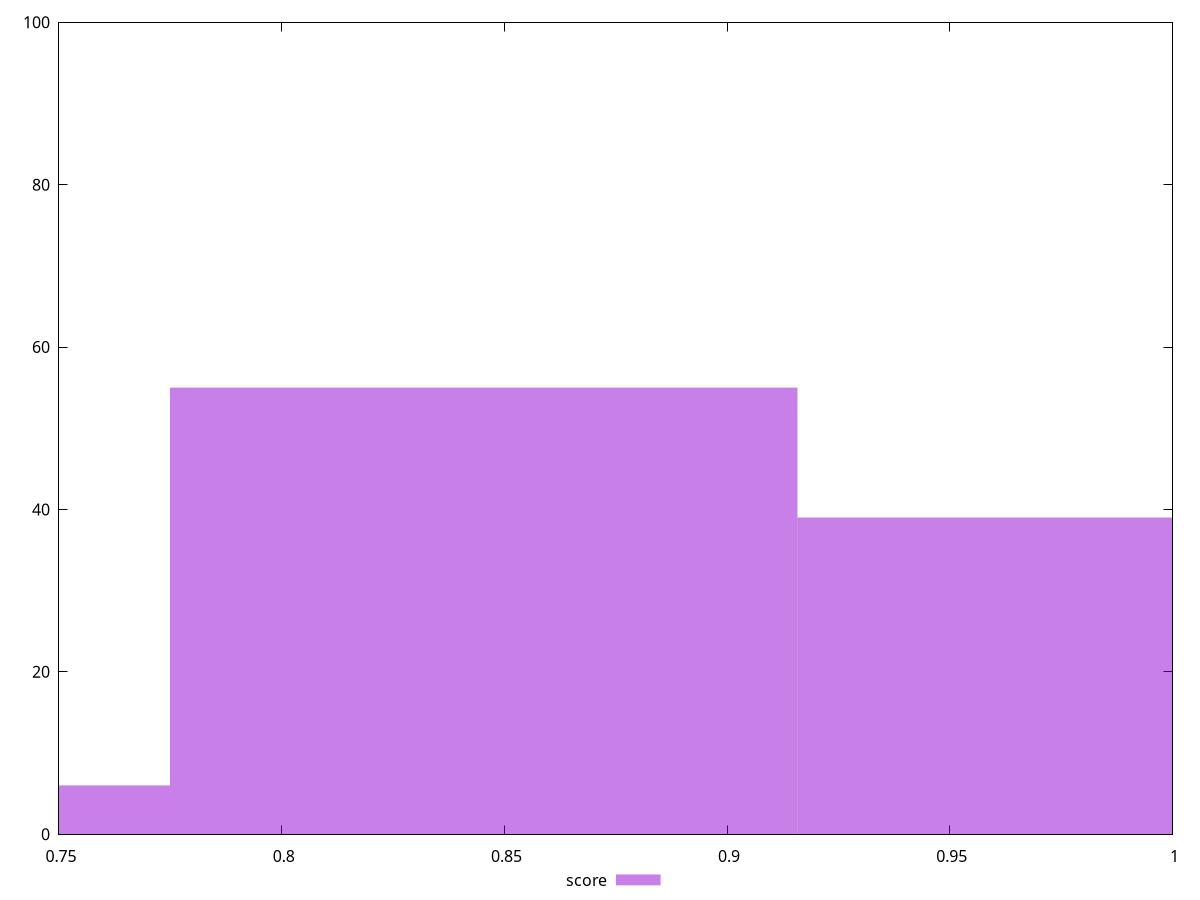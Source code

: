 reset

$score <<EOF
0.8453611383743169 55
0.986254661436703 39
0.7044676153119307 6
EOF

set key outside below
set boxwidth 0.14089352306238614
set xrange [0.75:1]
set yrange [0:100]
set trange [0:100]
set style fill transparent solid 0.5 noborder
set terminal svg size 640, 490 enhanced background rgb 'white'
set output "reprap/uses-optimized-images/samples/pages+cached+noexternal+nomedia+nocss/score/histogram.svg"

plot $score title "score" with boxes

reset
